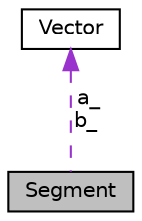 digraph "Segment"
{
 // LATEX_PDF_SIZE
  edge [fontname="Helvetica",fontsize="10",labelfontname="Helvetica",labelfontsize="10"];
  node [fontname="Helvetica",fontsize="10",shape=record];
  Node1 [label="Segment",height=0.2,width=0.4,color="black", fillcolor="grey75", style="filled", fontcolor="black",tooltip=" "];
  Node2 -> Node1 [dir="back",color="darkorchid3",fontsize="10",style="dashed",label=" a_\nb_" ,fontname="Helvetica"];
  Node2 [label="Vector",height=0.2,width=0.4,color="black", fillcolor="white", style="filled",URL="$class_vector.html",tooltip="Данный класс имеет только одну простую цель: проиллюстрировать то, как Doxygen документирует наследов..."];
}
